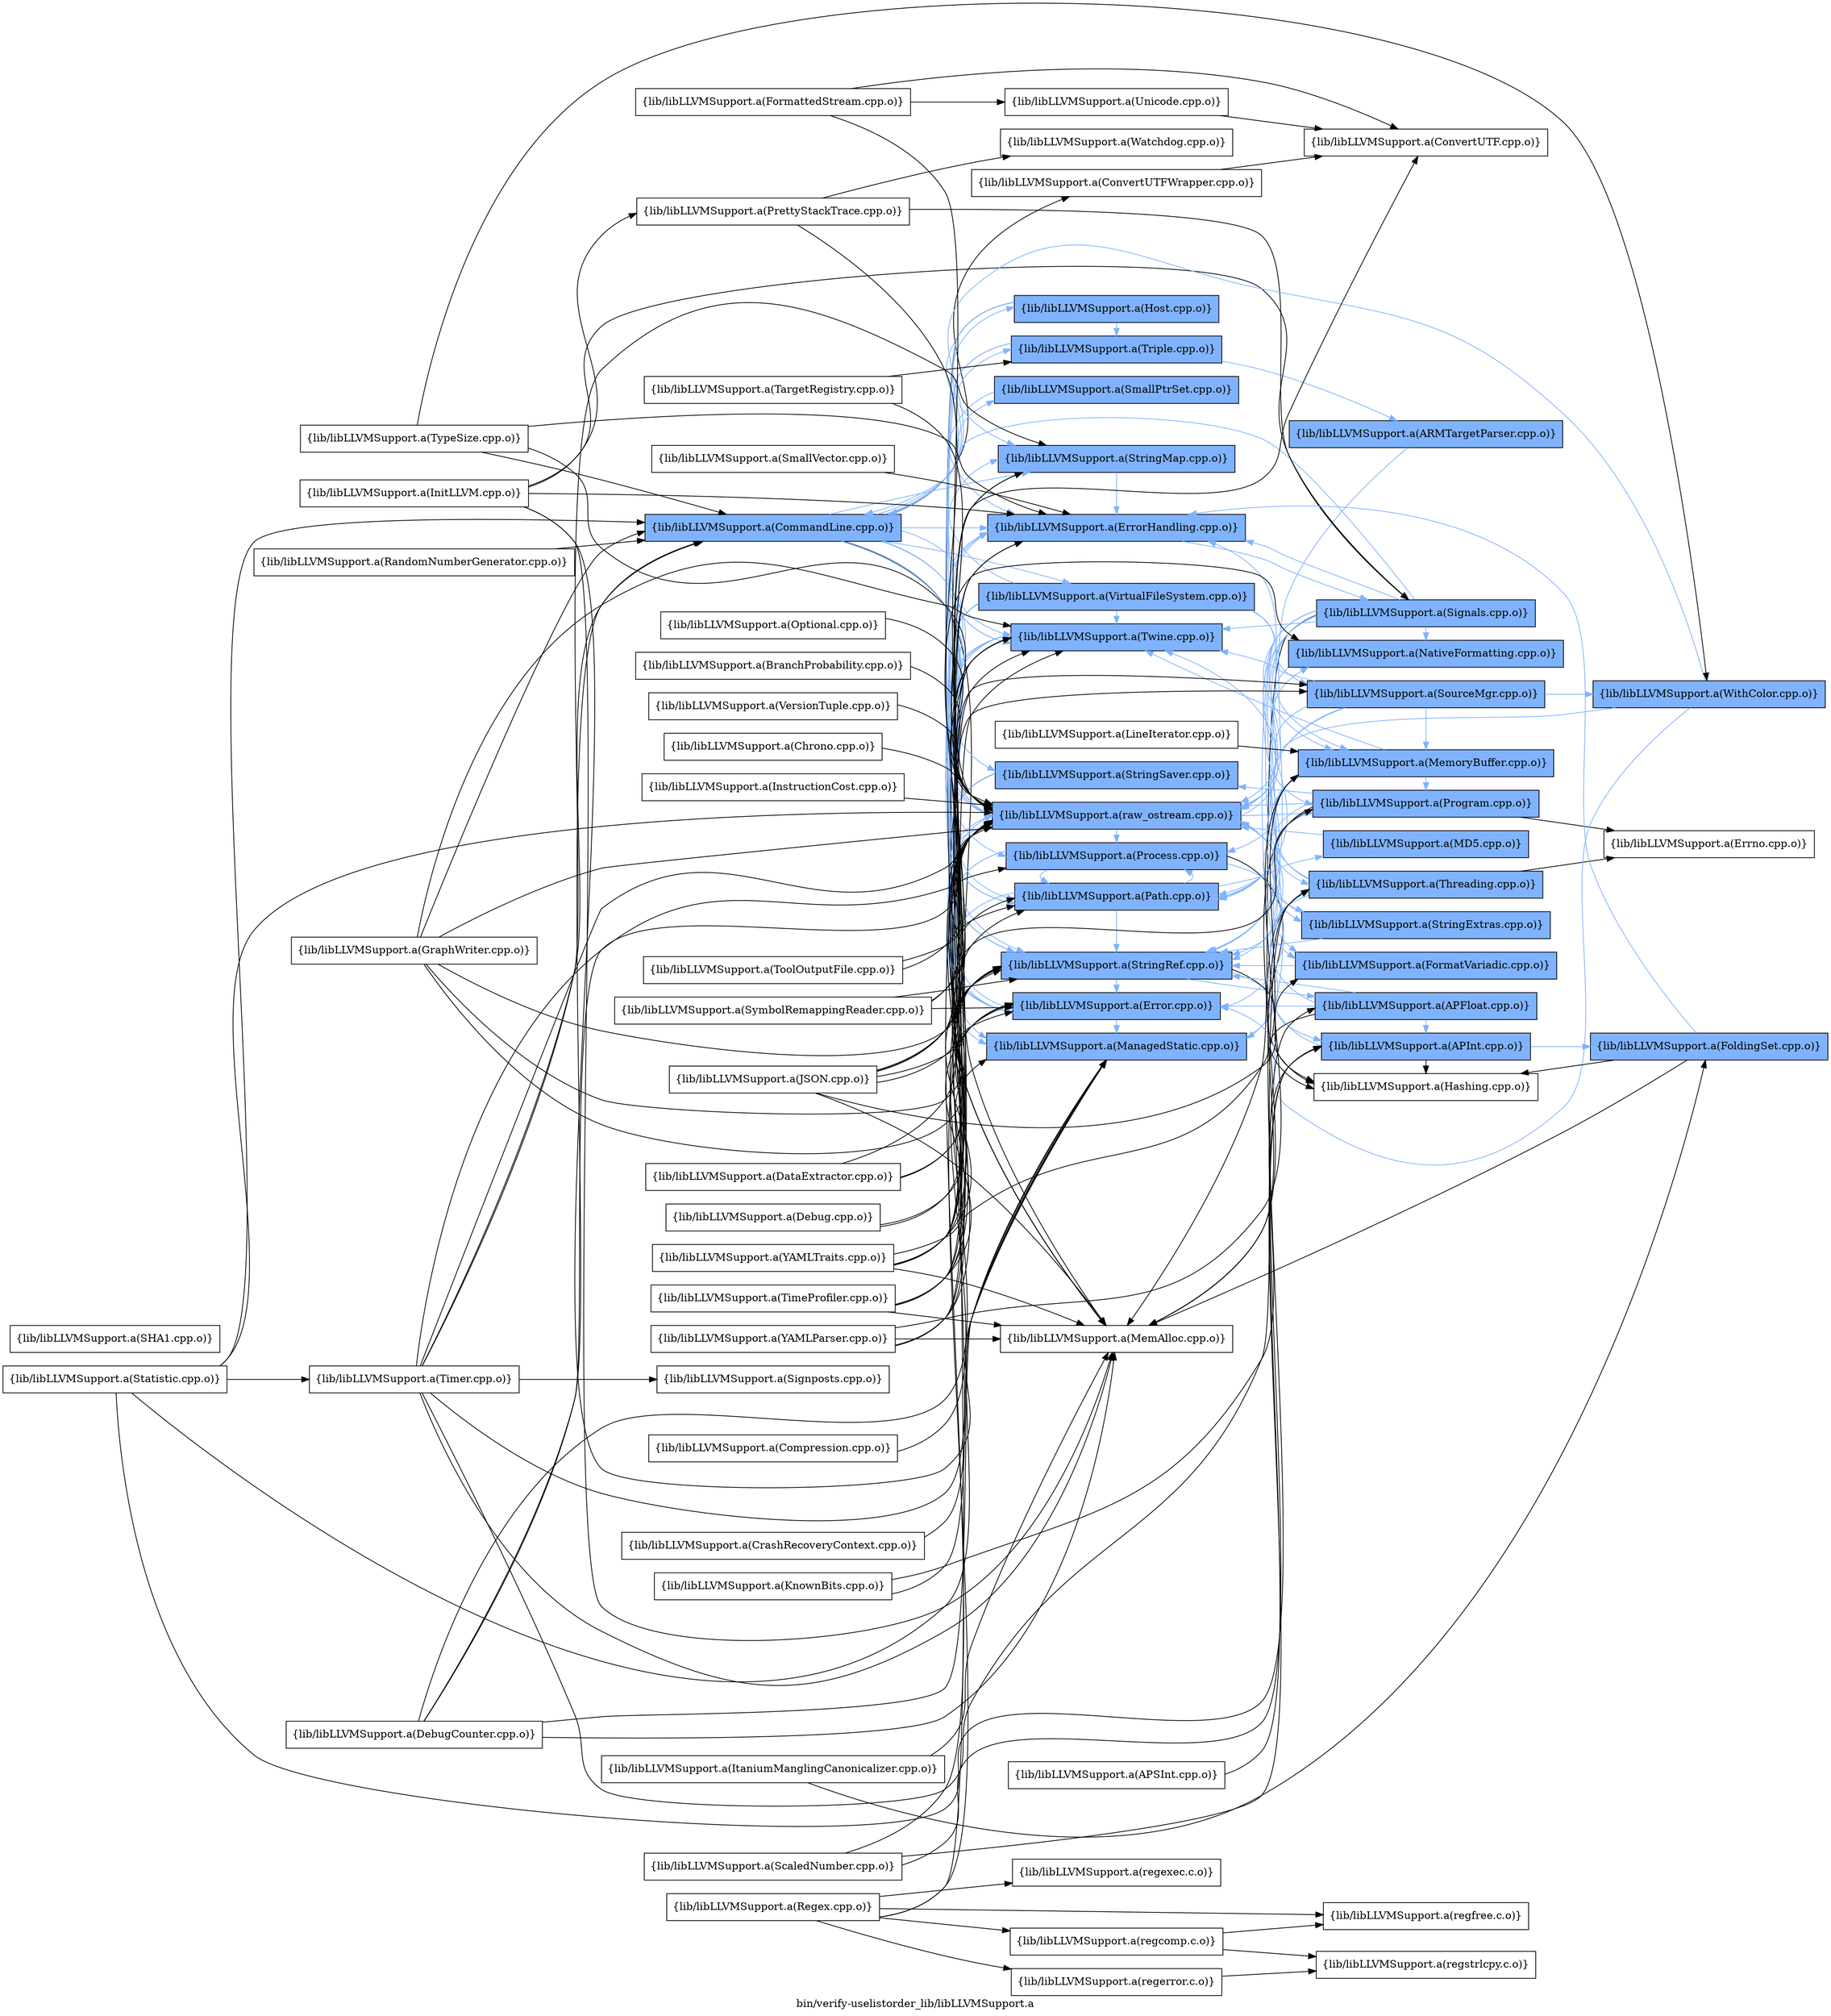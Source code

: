 digraph "bin/verify-uselistorder_lib/libLLVMSupport.a" {
	label="bin/verify-uselistorder_lib/libLLVMSupport.a";
	rankdir=LR;
	{ rank=same; Node0x55f6c7b29f08;  }
	{ rank=same; Node0x55f6c7b2a6d8; Node0x55f6c7b2d338; Node0x55f6c7b29c38; Node0x55f6c7b2cbb8; Node0x55f6c7b2d798; Node0x55f6c7b28658; Node0x55f6c7b2df18; Node0x55f6c7b2b3f8; Node0x55f6c7b2bb28; Node0x55f6c7b294b8; Node0x55f6c7b27c58; Node0x55f6c7b300d8; Node0x55f6c7b31208; Node0x55f6c7b28bf8; Node0x55f6c7b2aa98; Node0x55f6c7b2a4f8;  }
	{ rank=same; Node0x55f6c7b2ec38; Node0x55f6c7b2dd38; Node0x55f6c7b2ca78; Node0x55f6c7b2bfd8; Node0x55f6c7b2c488; Node0x55f6c7b2b858; Node0x55f6c7b29c88; Node0x55f6c7b2dab8; Node0x55f6c7b29828; Node0x55f6c7b2b088; Node0x55f6c7b2ef08; Node0x55f6c7b2be48; Node0x55f6c7b2fb88; Node0x55f6c7b29378;  }
	{ rank=same; Node0x55f6c7b29f08;  }
	{ rank=same; Node0x55f6c7b2a6d8; Node0x55f6c7b2d338; Node0x55f6c7b29c38; Node0x55f6c7b2cbb8; Node0x55f6c7b2d798; Node0x55f6c7b28658; Node0x55f6c7b2df18; Node0x55f6c7b2b3f8; Node0x55f6c7b2bb28; Node0x55f6c7b294b8; Node0x55f6c7b27c58; Node0x55f6c7b300d8; Node0x55f6c7b31208; Node0x55f6c7b28bf8; Node0x55f6c7b2aa98; Node0x55f6c7b2a4f8;  }
	{ rank=same; Node0x55f6c7b2ec38; Node0x55f6c7b2dd38; Node0x55f6c7b2ca78; Node0x55f6c7b2bfd8; Node0x55f6c7b2c488; Node0x55f6c7b2b858; Node0x55f6c7b29c88; Node0x55f6c7b2dab8; Node0x55f6c7b29828; Node0x55f6c7b2b088; Node0x55f6c7b2ef08; Node0x55f6c7b2be48; Node0x55f6c7b2fb88; Node0x55f6c7b29378;  }

	Node0x55f6c7b29f08 [shape=record,shape=box,group=1,style=filled,fillcolor="0.600000 0.5 1",label="{lib/libLLVMSupport.a(CommandLine.cpp.o)}"];
	Node0x55f6c7b29f08 -> Node0x55f6c7b2a6d8;
	Node0x55f6c7b29f08 -> Node0x55f6c7b2d338[color="0.600000 0.5 1"];
	Node0x55f6c7b29f08 -> Node0x55f6c7b29c38[color="0.600000 0.5 1"];
	Node0x55f6c7b29f08 -> Node0x55f6c7b2cbb8[color="0.600000 0.5 1"];
	Node0x55f6c7b29f08 -> Node0x55f6c7b2d798;
	Node0x55f6c7b29f08 -> Node0x55f6c7b28658[color="0.600000 0.5 1"];
	Node0x55f6c7b29f08 -> Node0x55f6c7b2df18[color="0.600000 0.5 1"];
	Node0x55f6c7b29f08 -> Node0x55f6c7b2b3f8[color="0.600000 0.5 1"];
	Node0x55f6c7b29f08 -> Node0x55f6c7b2bb28[color="0.600000 0.5 1"];
	Node0x55f6c7b29f08 -> Node0x55f6c7b294b8[color="0.600000 0.5 1"];
	Node0x55f6c7b29f08 -> Node0x55f6c7b27c58[color="0.600000 0.5 1"];
	Node0x55f6c7b29f08 -> Node0x55f6c7b300d8[color="0.600000 0.5 1"];
	Node0x55f6c7b29f08 -> Node0x55f6c7b31208[color="0.600000 0.5 1"];
	Node0x55f6c7b29f08 -> Node0x55f6c7b28bf8[color="0.600000 0.5 1"];
	Node0x55f6c7b29f08 -> Node0x55f6c7b2aa98[color="0.600000 0.5 1"];
	Node0x55f6c7b29f08 -> Node0x55f6c7b2a4f8[color="0.600000 0.5 1"];
	Node0x55f6c7b2da18 [shape=record,shape=box,group=0,label="{lib/libLLVMSupport.a(Debug.cpp.o)}"];
	Node0x55f6c7b2da18 -> Node0x55f6c7b2cbb8;
	Node0x55f6c7b2da18 -> Node0x55f6c7b31208;
	Node0x55f6c7b2d338 [shape=record,shape=box,group=1,style=filled,fillcolor="0.600000 0.5 1",label="{lib/libLLVMSupport.a(Error.cpp.o)}"];
	Node0x55f6c7b2d338 -> Node0x55f6c7b29c38[color="0.600000 0.5 1"];
	Node0x55f6c7b2d338 -> Node0x55f6c7b2cbb8[color="0.600000 0.5 1"];
	Node0x55f6c7b2d338 -> Node0x55f6c7b27c58[color="0.600000 0.5 1"];
	Node0x55f6c7b2d338 -> Node0x55f6c7b31208[color="0.600000 0.5 1"];
	Node0x55f6c7b29c38 [shape=record,shape=box,group=1,style=filled,fillcolor="0.600000 0.5 1",label="{lib/libLLVMSupport.a(ErrorHandling.cpp.o)}"];
	Node0x55f6c7b29c38 -> Node0x55f6c7b27c58[color="0.600000 0.5 1"];
	Node0x55f6c7b29c38 -> Node0x55f6c7b31208[color="0.600000 0.5 1"];
	Node0x55f6c7b29c38 -> Node0x55f6c7b2dd38[color="0.600000 0.5 1"];
	Node0x55f6c7b2bf88 [shape=record,shape=box,group=0,label="{lib/libLLVMSupport.a(InitLLVM.cpp.o)}"];
	Node0x55f6c7b2bf88 -> Node0x55f6c7b29c38;
	Node0x55f6c7b2bf88 -> Node0x55f6c7b2cbb8;
	Node0x55f6c7b2bf88 -> Node0x55f6c7b2d798;
	Node0x55f6c7b2bf88 -> Node0x55f6c7b2f598;
	Node0x55f6c7b2bf88 -> Node0x55f6c7b2dd38;
	Node0x55f6c7b2d798 [shape=record,shape=box,group=0,label="{lib/libLLVMSupport.a(MemAlloc.cpp.o)}"];
	Node0x55f6c7b2dab8 [shape=record,shape=box,group=1,style=filled,fillcolor="0.600000 0.5 1",label="{lib/libLLVMSupport.a(MemoryBuffer.cpp.o)}"];
	Node0x55f6c7b2dab8 -> Node0x55f6c7b2d338[color="0.600000 0.5 1"];
	Node0x55f6c7b2dab8 -> Node0x55f6c7b27c58[color="0.600000 0.5 1"];
	Node0x55f6c7b2dab8 -> Node0x55f6c7b2aa98[color="0.600000 0.5 1"];
	Node0x55f6c7b2dab8 -> Node0x55f6c7b2a4f8[color="0.600000 0.5 1"];
	Node0x55f6c7b2dab8 -> Node0x55f6c7b2be48[color="0.600000 0.5 1"];
	Node0x55f6c7b29828 [shape=record,shape=box,group=1,style=filled,fillcolor="0.600000 0.5 1",label="{lib/libLLVMSupport.a(SourceMgr.cpp.o)}"];
	Node0x55f6c7b29828 -> Node0x55f6c7b2dab8[color="0.600000 0.5 1"];
	Node0x55f6c7b29828 -> Node0x55f6c7b2bb28[color="0.600000 0.5 1"];
	Node0x55f6c7b29828 -> Node0x55f6c7b27c58[color="0.600000 0.5 1"];
	Node0x55f6c7b29828 -> Node0x55f6c7b2eeb8[color="0.600000 0.5 1"];
	Node0x55f6c7b29828 -> Node0x55f6c7b31208[color="0.600000 0.5 1"];
	Node0x55f6c7b29828 -> Node0x55f6c7b2aa98[color="0.600000 0.5 1"];
	Node0x55f6c7b27c58 [shape=record,shape=box,group=1,style=filled,fillcolor="0.600000 0.5 1",label="{lib/libLLVMSupport.a(Twine.cpp.o)}"];
	Node0x55f6c7b27c58 -> Node0x55f6c7b31208[color="0.600000 0.5 1"];
	Node0x55f6c7b31208 [shape=record,shape=box,group=1,style=filled,fillcolor="0.600000 0.5 1",label="{lib/libLLVMSupport.a(raw_ostream.cpp.o)}"];
	Node0x55f6c7b31208 -> Node0x55f6c7b2d338[color="0.600000 0.5 1"];
	Node0x55f6c7b31208 -> Node0x55f6c7b29c38[color="0.600000 0.5 1"];
	Node0x55f6c7b31208 -> Node0x55f6c7b2b088[color="0.600000 0.5 1"];
	Node0x55f6c7b31208 -> Node0x55f6c7b2ef08[color="0.600000 0.5 1"];
	Node0x55f6c7b31208 -> Node0x55f6c7b27c58[color="0.600000 0.5 1"];
	Node0x55f6c7b31208 -> Node0x55f6c7b2aa98[color="0.600000 0.5 1"];
	Node0x55f6c7b31208 -> Node0x55f6c7b2a4f8[color="0.600000 0.5 1"];
	Node0x55f6c7b31208 -> Node0x55f6c7b2be48[color="0.600000 0.5 1"];
	Node0x55f6c7b2aa98 [shape=record,shape=box,group=1,style=filled,fillcolor="0.600000 0.5 1",label="{lib/libLLVMSupport.a(Path.cpp.o)}"];
	Node0x55f6c7b2aa98 -> Node0x55f6c7b2d338[color="0.600000 0.5 1"];
	Node0x55f6c7b2aa98 -> Node0x55f6c7b2fb88[color="0.600000 0.5 1"];
	Node0x55f6c7b2aa98 -> Node0x55f6c7b2bb28[color="0.600000 0.5 1"];
	Node0x55f6c7b2aa98 -> Node0x55f6c7b27c58[color="0.600000 0.5 1"];
	Node0x55f6c7b2aa98 -> Node0x55f6c7b2a4f8[color="0.600000 0.5 1"];
	Node0x55f6c7b2bfd8 [shape=record,shape=box,group=1,style=filled,fillcolor="0.600000 0.5 1",label="{lib/libLLVMSupport.a(APFloat.cpp.o)}"];
	Node0x55f6c7b2bfd8 -> Node0x55f6c7b2c488[color="0.600000 0.5 1"];
	Node0x55f6c7b2bfd8 -> Node0x55f6c7b2d338[color="0.600000 0.5 1"];
	Node0x55f6c7b2bfd8 -> Node0x55f6c7b2b858;
	Node0x55f6c7b2bfd8 -> Node0x55f6c7b2bb28[color="0.600000 0.5 1"];
	Node0x55f6c7b2bfd8 -> Node0x55f6c7b31208[color="0.600000 0.5 1"];
	Node0x55f6c7b2c488 [shape=record,shape=box,group=1,style=filled,fillcolor="0.600000 0.5 1",label="{lib/libLLVMSupport.a(APInt.cpp.o)}"];
	Node0x55f6c7b2c488 -> Node0x55f6c7b2a458[color="0.600000 0.5 1"];
	Node0x55f6c7b2c488 -> Node0x55f6c7b2b858;
	Node0x55f6c7b2c488 -> Node0x55f6c7b31208[color="0.600000 0.5 1"];
	Node0x55f6c7b2b808 [shape=record,shape=box,group=0,label="{lib/libLLVMSupport.a(APSInt.cpp.o)}"];
	Node0x55f6c7b2b808 -> Node0x55f6c7b2c488;
	Node0x55f6c7b2fb88 [shape=record,shape=box,group=1,style=filled,fillcolor="0.600000 0.5 1",label="{lib/libLLVMSupport.a(MD5.cpp.o)}"];
	Node0x55f6c7b2fb88 -> Node0x55f6c7b31208[color="0.600000 0.5 1"];
	Node0x55f6c7b28658 [shape=record,shape=box,group=1,style=filled,fillcolor="0.600000 0.5 1",label="{lib/libLLVMSupport.a(SmallPtrSet.cpp.o)}"];
	Node0x55f6c7b28658 -> Node0x55f6c7b29c38[color="0.600000 0.5 1"];
	Node0x55f6c7b2df18 [shape=record,shape=box,group=1,style=filled,fillcolor="0.600000 0.5 1",label="{lib/libLLVMSupport.a(StringMap.cpp.o)}"];
	Node0x55f6c7b2df18 -> Node0x55f6c7b29c38[color="0.600000 0.5 1"];
	Node0x55f6c7b2b3f8 [shape=record,shape=box,group=1,style=filled,fillcolor="0.600000 0.5 1",label="{lib/libLLVMSupport.a(StringSaver.cpp.o)}"];
	Node0x55f6c7b2b3f8 -> Node0x55f6c7b2d798;
	Node0x55f6c7b2b3f8 -> Node0x55f6c7b2bb28[color="0.600000 0.5 1"];
	Node0x55f6c7b28a68 [shape=record,shape=box,group=0,label="{lib/libLLVMSupport.a(TypeSize.cpp.o)}"];
	Node0x55f6c7b28a68 -> Node0x55f6c7b29f08;
	Node0x55f6c7b28a68 -> Node0x55f6c7b29c38;
	Node0x55f6c7b28a68 -> Node0x55f6c7b2eeb8;
	Node0x55f6c7b28a68 -> Node0x55f6c7b31208;
	Node0x55f6c7b2cbb8 [shape=record,shape=box,group=1,style=filled,fillcolor="0.600000 0.5 1",label="{lib/libLLVMSupport.a(ManagedStatic.cpp.o)}"];
	Node0x55f6c7b2cbb8 -> Node0x55f6c7b2ca78[color="0.600000 0.5 1"];
	Node0x55f6c7b294b8 [shape=record,shape=box,group=1,style=filled,fillcolor="0.600000 0.5 1",label="{lib/libLLVMSupport.a(Triple.cpp.o)}"];
	Node0x55f6c7b294b8 -> Node0x55f6c7b2bb28[color="0.600000 0.5 1"];
	Node0x55f6c7b294b8 -> Node0x55f6c7b29c88[color="0.600000 0.5 1"];
	Node0x55f6c7b294b8 -> Node0x55f6c7b27c58[color="0.600000 0.5 1"];
	Node0x55f6c7b28338 [shape=record,shape=box,group=0,label="{lib/libLLVMSupport.a(SHA1.cpp.o)}"];
	Node0x55f6c7b2bb28 [shape=record,shape=box,group=1,style=filled,fillcolor="0.600000 0.5 1",label="{lib/libLLVMSupport.a(StringRef.cpp.o)}"];
	Node0x55f6c7b2bb28 -> Node0x55f6c7b2bfd8[color="0.600000 0.5 1"];
	Node0x55f6c7b2bb28 -> Node0x55f6c7b2c488[color="0.600000 0.5 1"];
	Node0x55f6c7b2bb28 -> Node0x55f6c7b2d338[color="0.600000 0.5 1"];
	Node0x55f6c7b2bb28 -> Node0x55f6c7b2b858;
	Node0x55f6c7b2e378 [shape=record,shape=box,group=0,label="{lib/libLLVMSupport.a(TargetRegistry.cpp.o)}"];
	Node0x55f6c7b2e378 -> Node0x55f6c7b294b8;
	Node0x55f6c7b2e378 -> Node0x55f6c7b31208;
	Node0x55f6c7b2a8b8 [shape=record,shape=box,group=0,label="{lib/libLLVMSupport.a(FormattedStream.cpp.o)}"];
	Node0x55f6c7b2a8b8 -> Node0x55f6c7b2ec38;
	Node0x55f6c7b2a8b8 -> Node0x55f6c7b29238;
	Node0x55f6c7b2a8b8 -> Node0x55f6c7b31208;
	Node0x55f6c7b29378 [shape=record,shape=box,group=1,style=filled,fillcolor="0.600000 0.5 1",label="{lib/libLLVMSupport.a(StringExtras.cpp.o)}"];
	Node0x55f6c7b29378 -> Node0x55f6c7b2bb28[color="0.600000 0.5 1"];
	Node0x55f6c7b29378 -> Node0x55f6c7b31208[color="0.600000 0.5 1"];
	Node0x55f6c7b2a458 [shape=record,shape=box,group=1,style=filled,fillcolor="0.600000 0.5 1",label="{lib/libLLVMSupport.a(FoldingSet.cpp.o)}"];
	Node0x55f6c7b2a458 -> Node0x55f6c7b29c38[color="0.600000 0.5 1"];
	Node0x55f6c7b2a458 -> Node0x55f6c7b2b858;
	Node0x55f6c7b2a458 -> Node0x55f6c7b2d798;
	Node0x55f6c7b305d8 [shape=record,shape=box,group=0,label="{lib/libLLVMSupport.a(Regex.cpp.o)}"];
	Node0x55f6c7b305d8 -> Node0x55f6c7b2bb28;
	Node0x55f6c7b305d8 -> Node0x55f6c7b27c58;
	Node0x55f6c7b305d8 -> Node0x55f6c7b30a88;
	Node0x55f6c7b305d8 -> Node0x55f6c7b2d388;
	Node0x55f6c7b305d8 -> Node0x55f6c7b2d5b8;
	Node0x55f6c7b305d8 -> Node0x55f6c7b2cd98;
	Node0x55f6c7b2b858 [shape=record,shape=box,group=0,label="{lib/libLLVMSupport.a(Hashing.cpp.o)}"];
	Node0x55f6c7b2ca78 [shape=record,shape=box,group=1,style=filled,fillcolor="0.600000 0.5 1",label="{lib/libLLVMSupport.a(Threading.cpp.o)}"];
	Node0x55f6c7b2ca78 -> Node0x55f6c7b29c38[color="0.600000 0.5 1"];
	Node0x55f6c7b2ca78 -> Node0x55f6c7b2d798;
	Node0x55f6c7b2ca78 -> Node0x55f6c7b2bb28[color="0.600000 0.5 1"];
	Node0x55f6c7b2ca78 -> Node0x55f6c7b27c58[color="0.600000 0.5 1"];
	Node0x55f6c7b2ca78 -> Node0x55f6c7b2b6c8;
	Node0x55f6c7b2f598 [shape=record,shape=box,group=0,label="{lib/libLLVMSupport.a(PrettyStackTrace.cpp.o)}"];
	Node0x55f6c7b2f598 -> Node0x55f6c7b31208;
	Node0x55f6c7b2f598 -> Node0x55f6c7b2dd38;
	Node0x55f6c7b2f598 -> Node0x55f6c7b2d018;
	Node0x55f6c7b2a868 [shape=record,shape=box,group=0,label="{lib/libLLVMSupport.a(Timer.cpp.o)}"];
	Node0x55f6c7b2a868 -> Node0x55f6c7b29f08;
	Node0x55f6c7b2a868 -> Node0x55f6c7b2cbb8;
	Node0x55f6c7b2a868 -> Node0x55f6c7b2d798;
	Node0x55f6c7b2a868 -> Node0x55f6c7b2df18;
	Node0x55f6c7b2a868 -> Node0x55f6c7b2b218;
	Node0x55f6c7b2a868 -> Node0x55f6c7b31208;
	Node0x55f6c7b2a868 -> Node0x55f6c7b2a4f8;
	Node0x55f6c7b2a868 -> Node0x55f6c7b2ca78;
	Node0x55f6c7b2b088 [shape=record,shape=box,group=1,style=filled,fillcolor="0.600000 0.5 1",label="{lib/libLLVMSupport.a(FormatVariadic.cpp.o)}"];
	Node0x55f6c7b2b088 -> Node0x55f6c7b2bb28[color="0.600000 0.5 1"];
	Node0x55f6c7b2ef08 [shape=record,shape=box,group=1,style=filled,fillcolor="0.600000 0.5 1",label="{lib/libLLVMSupport.a(NativeFormatting.cpp.o)}"];
	Node0x55f6c7b2ef08 -> Node0x55f6c7b31208[color="0.600000 0.5 1"];
	Node0x55f6c7b2ab88 [shape=record,shape=box,group=0,label="{lib/libLLVMSupport.a(Chrono.cpp.o)}"];
	Node0x55f6c7b2ab88 -> Node0x55f6c7b31208;
	Node0x55f6c7b2a6d8 [shape=record,shape=box,group=0,label="{lib/libLLVMSupport.a(ConvertUTFWrapper.cpp.o)}"];
	Node0x55f6c7b2a6d8 -> Node0x55f6c7b2ec38;
	Node0x55f6c7b300d8 [shape=record,shape=box,group=1,style=filled,fillcolor="0.600000 0.5 1",label="{lib/libLLVMSupport.a(VirtualFileSystem.cpp.o)}"];
	Node0x55f6c7b300d8 -> Node0x55f6c7b2d338[color="0.600000 0.5 1"];
	Node0x55f6c7b300d8 -> Node0x55f6c7b2d798;
	Node0x55f6c7b300d8 -> Node0x55f6c7b2dab8[color="0.600000 0.5 1"];
	Node0x55f6c7b300d8 -> Node0x55f6c7b29828[color="0.600000 0.5 1"];
	Node0x55f6c7b300d8 -> Node0x55f6c7b2df18[color="0.600000 0.5 1"];
	Node0x55f6c7b300d8 -> Node0x55f6c7b2bb28[color="0.600000 0.5 1"];
	Node0x55f6c7b300d8 -> Node0x55f6c7b27c58[color="0.600000 0.5 1"];
	Node0x55f6c7b300d8 -> Node0x55f6c7b31208[color="0.600000 0.5 1"];
	Node0x55f6c7b300d8 -> Node0x55f6c7b2aa98[color="0.600000 0.5 1"];
	Node0x55f6c7b28bf8 [shape=record,shape=box,group=1,style=filled,fillcolor="0.600000 0.5 1",label="{lib/libLLVMSupport.a(Host.cpp.o)}"];
	Node0x55f6c7b28bf8 -> Node0x55f6c7b2d798;
	Node0x55f6c7b28bf8 -> Node0x55f6c7b2df18[color="0.600000 0.5 1"];
	Node0x55f6c7b28bf8 -> Node0x55f6c7b2bb28[color="0.600000 0.5 1"];
	Node0x55f6c7b28bf8 -> Node0x55f6c7b294b8[color="0.600000 0.5 1"];
	Node0x55f6c7b28bf8 -> Node0x55f6c7b31208[color="0.600000 0.5 1"];
	Node0x55f6c7b2a4f8 [shape=record,shape=box,group=1,style=filled,fillcolor="0.600000 0.5 1",label="{lib/libLLVMSupport.a(Process.cpp.o)}"];
	Node0x55f6c7b2a4f8 -> Node0x55f6c7b2d338[color="0.600000 0.5 1"];
	Node0x55f6c7b2a4f8 -> Node0x55f6c7b2b858;
	Node0x55f6c7b2a4f8 -> Node0x55f6c7b2cbb8[color="0.600000 0.5 1"];
	Node0x55f6c7b2a4f8 -> Node0x55f6c7b29378[color="0.600000 0.5 1"];
	Node0x55f6c7b2a4f8 -> Node0x55f6c7b2aa98[color="0.600000 0.5 1"];
	Node0x55f6c7b2ec38 [shape=record,shape=box,group=0,label="{lib/libLLVMSupport.a(ConvertUTF.cpp.o)}"];
	Node0x55f6c7b2dd38 [shape=record,shape=box,group=1,style=filled,fillcolor="0.600000 0.5 1",label="{lib/libLLVMSupport.a(Signals.cpp.o)}"];
	Node0x55f6c7b2dd38 -> Node0x55f6c7b29f08[color="0.600000 0.5 1"];
	Node0x55f6c7b2dd38 -> Node0x55f6c7b29c38[color="0.600000 0.5 1"];
	Node0x55f6c7b2dd38 -> Node0x55f6c7b2b088[color="0.600000 0.5 1"];
	Node0x55f6c7b2dd38 -> Node0x55f6c7b2cbb8[color="0.600000 0.5 1"];
	Node0x55f6c7b2dd38 -> Node0x55f6c7b2d798;
	Node0x55f6c7b2dd38 -> Node0x55f6c7b2dab8[color="0.600000 0.5 1"];
	Node0x55f6c7b2dd38 -> Node0x55f6c7b2ef08[color="0.600000 0.5 1"];
	Node0x55f6c7b2dd38 -> Node0x55f6c7b2bb28[color="0.600000 0.5 1"];
	Node0x55f6c7b2dd38 -> Node0x55f6c7b27c58[color="0.600000 0.5 1"];
	Node0x55f6c7b2dd38 -> Node0x55f6c7b31208[color="0.600000 0.5 1"];
	Node0x55f6c7b2dd38 -> Node0x55f6c7b2aa98[color="0.600000 0.5 1"];
	Node0x55f6c7b2dd38 -> Node0x55f6c7b2be48[color="0.600000 0.5 1"];
	Node0x55f6c7b2dd38 -> Node0x55f6c7b2ca78[color="0.600000 0.5 1"];
	Node0x55f6c7b29238 [shape=record,shape=box,group=0,label="{lib/libLLVMSupport.a(Unicode.cpp.o)}"];
	Node0x55f6c7b29238 -> Node0x55f6c7b2ec38;
	Node0x55f6c7b2c988 [shape=record,shape=box,group=0,label="{lib/libLLVMSupport.a(InstructionCost.cpp.o)}"];
	Node0x55f6c7b2c988 -> Node0x55f6c7b31208;
	Node0x55f6c7b2be48 [shape=record,shape=box,group=1,style=filled,fillcolor="0.600000 0.5 1",label="{lib/libLLVMSupport.a(Program.cpp.o)}"];
	Node0x55f6c7b2be48 -> Node0x55f6c7b2d798;
	Node0x55f6c7b2be48 -> Node0x55f6c7b29378[color="0.600000 0.5 1"];
	Node0x55f6c7b2be48 -> Node0x55f6c7b2b3f8[color="0.600000 0.5 1"];
	Node0x55f6c7b2be48 -> Node0x55f6c7b2bb28[color="0.600000 0.5 1"];
	Node0x55f6c7b2be48 -> Node0x55f6c7b31208[color="0.600000 0.5 1"];
	Node0x55f6c7b2be48 -> Node0x55f6c7b2aa98[color="0.600000 0.5 1"];
	Node0x55f6c7b2be48 -> Node0x55f6c7b2b6c8;
	Node0x55f6c7b2d018 [shape=record,shape=box,group=0,label="{lib/libLLVMSupport.a(Watchdog.cpp.o)}"];
	Node0x55f6c7b311b8 [shape=record,shape=box,group=0,label="{lib/libLLVMSupport.a(RandomNumberGenerator.cpp.o)}"];
	Node0x55f6c7b311b8 -> Node0x55f6c7b29f08;
	Node0x55f6c7b30a88 [shape=record,shape=box,group=0,label="{lib/libLLVMSupport.a(regcomp.c.o)}"];
	Node0x55f6c7b30a88 -> Node0x55f6c7b2cd98;
	Node0x55f6c7b30a88 -> Node0x55f6c7b2e4b8;
	Node0x55f6c7b2d388 [shape=record,shape=box,group=0,label="{lib/libLLVMSupport.a(regerror.c.o)}"];
	Node0x55f6c7b2d388 -> Node0x55f6c7b2e4b8;
	Node0x55f6c7b2d5b8 [shape=record,shape=box,group=0,label="{lib/libLLVMSupport.a(regexec.c.o)}"];
	Node0x55f6c7b2cd98 [shape=record,shape=box,group=0,label="{lib/libLLVMSupport.a(regfree.c.o)}"];
	Node0x55f6c7b27de8 [shape=record,shape=box,group=0,label="{lib/libLLVMSupport.a(SmallVector.cpp.o)}"];
	Node0x55f6c7b27de8 -> Node0x55f6c7b29c38;
	Node0x55f6c7b2eeb8 [shape=record,shape=box,group=1,style=filled,fillcolor="0.600000 0.5 1",label="{lib/libLLVMSupport.a(WithColor.cpp.o)}"];
	Node0x55f6c7b2eeb8 -> Node0x55f6c7b29f08[color="0.600000 0.5 1"];
	Node0x55f6c7b2eeb8 -> Node0x55f6c7b2d338[color="0.600000 0.5 1"];
	Node0x55f6c7b2eeb8 -> Node0x55f6c7b31208[color="0.600000 0.5 1"];
	Node0x55f6c7b29a58 [shape=record,shape=box,group=0,label="{lib/libLLVMSupport.a(Statistic.cpp.o)}"];
	Node0x55f6c7b29a58 -> Node0x55f6c7b29f08;
	Node0x55f6c7b29a58 -> Node0x55f6c7b2cbb8;
	Node0x55f6c7b29a58 -> Node0x55f6c7b2a868;
	Node0x55f6c7b29a58 -> Node0x55f6c7b31208;
	Node0x55f6c7b29a58 -> Node0x55f6c7b2ca78;
	Node0x55f6c7b2c2a8 [shape=record,shape=box,group=0,label="{lib/libLLVMSupport.a(TimeProfiler.cpp.o)}"];
	Node0x55f6c7b2c2a8 -> Node0x55f6c7b2d338;
	Node0x55f6c7b2c2a8 -> Node0x55f6c7b2d798;
	Node0x55f6c7b2c2a8 -> Node0x55f6c7b2df18;
	Node0x55f6c7b2c2a8 -> Node0x55f6c7b27c58;
	Node0x55f6c7b2c2a8 -> Node0x55f6c7b31208;
	Node0x55f6c7b2c2a8 -> Node0x55f6c7b2aa98;
	Node0x55f6c7b2a0e8 [shape=record,shape=box,group=0,label="{lib/libLLVMSupport.a(JSON.cpp.o)}"];
	Node0x55f6c7b2a0e8 -> Node0x55f6c7b2ec38;
	Node0x55f6c7b2a0e8 -> Node0x55f6c7b2d338;
	Node0x55f6c7b2a0e8 -> Node0x55f6c7b2b088;
	Node0x55f6c7b2a0e8 -> Node0x55f6c7b2d798;
	Node0x55f6c7b2a0e8 -> Node0x55f6c7b2ef08;
	Node0x55f6c7b2a0e8 -> Node0x55f6c7b2bb28;
	Node0x55f6c7b2a0e8 -> Node0x55f6c7b27c58;
	Node0x55f6c7b2a0e8 -> Node0x55f6c7b31208;
	Node0x55f6c7b2b218 [shape=record,shape=box,group=0,label="{lib/libLLVMSupport.a(Signposts.cpp.o)}"];
	Node0x55f6c7b29058 [shape=record,shape=box,group=0,label="{lib/libLLVMSupport.a(ToolOutputFile.cpp.o)}"];
	Node0x55f6c7b29058 -> Node0x55f6c7b31208;
	Node0x55f6c7b29058 -> Node0x55f6c7b2aa98;
	Node0x55f6c7b29c88 [shape=record,shape=box,group=1,style=filled,fillcolor="0.600000 0.5 1",label="{lib/libLLVMSupport.a(ARMTargetParser.cpp.o)}"];
	Node0x55f6c7b29c88 -> Node0x55f6c7b2bb28[color="0.600000 0.5 1"];
	Node0x55f6c7b30e98 [shape=record,shape=box,group=0,label="{lib/libLLVMSupport.a(YAMLParser.cpp.o)}"];
	Node0x55f6c7b30e98 -> Node0x55f6c7b29c38;
	Node0x55f6c7b30e98 -> Node0x55f6c7b2d798;
	Node0x55f6c7b30e98 -> Node0x55f6c7b2dab8;
	Node0x55f6c7b30e98 -> Node0x55f6c7b29828;
	Node0x55f6c7b30e98 -> Node0x55f6c7b2bb28;
	Node0x55f6c7b30e98 -> Node0x55f6c7b31208;
	Node0x55f6c7b2e4b8 [shape=record,shape=box,group=0,label="{lib/libLLVMSupport.a(regstrlcpy.c.o)}"];
	Node0x55f6c7b2c4d8 [shape=record,shape=box,group=0,label="{lib/libLLVMSupport.a(CrashRecoveryContext.cpp.o)}"];
	Node0x55f6c7b2c4d8 -> Node0x55f6c7b2cbb8;
	Node0x55f6c7b2b6c8 [shape=record,shape=box,group=0,label="{lib/libLLVMSupport.a(Errno.cpp.o)}"];
	Node0x55f6c7b28ec8 [shape=record,shape=box,group=0,label="{lib/libLLVMSupport.a(KnownBits.cpp.o)}"];
	Node0x55f6c7b28ec8 -> Node0x55f6c7b2c488;
	Node0x55f6c7b28ec8 -> Node0x55f6c7b31208;
	Node0x55f6c7b277f8 [shape=record,shape=box,group=0,label="{lib/libLLVMSupport.a(Optional.cpp.o)}"];
	Node0x55f6c7b277f8 -> Node0x55f6c7b31208;
	Node0x55f6c7b2f0e8 [shape=record,shape=box,group=0,label="{lib/libLLVMSupport.a(GraphWriter.cpp.o)}"];
	Node0x55f6c7b2f0e8 -> Node0x55f6c7b29f08;
	Node0x55f6c7b2f0e8 -> Node0x55f6c7b2bb28;
	Node0x55f6c7b2f0e8 -> Node0x55f6c7b27c58;
	Node0x55f6c7b2f0e8 -> Node0x55f6c7b31208;
	Node0x55f6c7b2f0e8 -> Node0x55f6c7b2aa98;
	Node0x55f6c7b2f0e8 -> Node0x55f6c7b2be48;
	Node0x55f6c7b2fef8 [shape=record,shape=box,group=0,label="{lib/libLLVMSupport.a(BranchProbability.cpp.o)}"];
	Node0x55f6c7b2fef8 -> Node0x55f6c7b31208;
	Node0x55f6c7b315c8 [shape=record,shape=box,group=0,label="{lib/libLLVMSupport.a(ScaledNumber.cpp.o)}"];
	Node0x55f6c7b315c8 -> Node0x55f6c7b2bfd8;
	Node0x55f6c7b315c8 -> Node0x55f6c7b2c488;
	Node0x55f6c7b315c8 -> Node0x55f6c7b31208;
	Node0x55f6c7b2cb68 [shape=record,shape=box,group=0,label="{lib/libLLVMSupport.a(DebugCounter.cpp.o)}"];
	Node0x55f6c7b2cb68 -> Node0x55f6c7b29f08;
	Node0x55f6c7b2cb68 -> Node0x55f6c7b2cbb8;
	Node0x55f6c7b2cb68 -> Node0x55f6c7b2d798;
	Node0x55f6c7b2cb68 -> Node0x55f6c7b2bb28;
	Node0x55f6c7b2cb68 -> Node0x55f6c7b31208;
	Node0x55f6c7b287e8 [shape=record,shape=box,group=0,label="{lib/libLLVMSupport.a(Compression.cpp.o)}"];
	Node0x55f6c7b287e8 -> Node0x55f6c7b2d338;
	Node0x55f6c7b28ba8 [shape=record,shape=box,group=0,label="{lib/libLLVMSupport.a(ItaniumManglingCanonicalizer.cpp.o)}"];
	Node0x55f6c7b28ba8 -> Node0x55f6c7b2a458;
	Node0x55f6c7b28ba8 -> Node0x55f6c7b2d798;
	Node0x55f6c7b2bc18 [shape=record,shape=box,group=0,label="{lib/libLLVMSupport.a(LineIterator.cpp.o)}"];
	Node0x55f6c7b2bc18 -> Node0x55f6c7b2dab8;
	Node0x55f6c7b2c5c8 [shape=record,shape=box,group=0,label="{lib/libLLVMSupport.a(SymbolRemappingReader.cpp.o)}"];
	Node0x55f6c7b2c5c8 -> Node0x55f6c7b2d338;
	Node0x55f6c7b2c5c8 -> Node0x55f6c7b2bb28;
	Node0x55f6c7b2c5c8 -> Node0x55f6c7b27c58;
	Node0x55f6c7b2c5c8 -> Node0x55f6c7b31208;
	Node0x55f6c7b296e8 [shape=record,shape=box,group=0,label="{lib/libLLVMSupport.a(DataExtractor.cpp.o)}"];
	Node0x55f6c7b296e8 -> Node0x55f6c7b2d338;
	Node0x55f6c7b296e8 -> Node0x55f6c7b2bb28;
	Node0x55f6c7b296e8 -> Node0x55f6c7b31208;
	Node0x55f6c7b28428 [shape=record,shape=box,group=0,label="{lib/libLLVMSupport.a(YAMLTraits.cpp.o)}"];
	Node0x55f6c7b28428 -> Node0x55f6c7b29c38;
	Node0x55f6c7b28428 -> Node0x55f6c7b2d798;
	Node0x55f6c7b28428 -> Node0x55f6c7b2dab8;
	Node0x55f6c7b28428 -> Node0x55f6c7b29828;
	Node0x55f6c7b28428 -> Node0x55f6c7b2df18;
	Node0x55f6c7b28428 -> Node0x55f6c7b2bb28;
	Node0x55f6c7b28428 -> Node0x55f6c7b27c58;
	Node0x55f6c7b28428 -> Node0x55f6c7b31208;
	Node0x55f6c7b277a8 [shape=record,shape=box,group=0,label="{lib/libLLVMSupport.a(VersionTuple.cpp.o)}"];
	Node0x55f6c7b277a8 -> Node0x55f6c7b31208;
}
